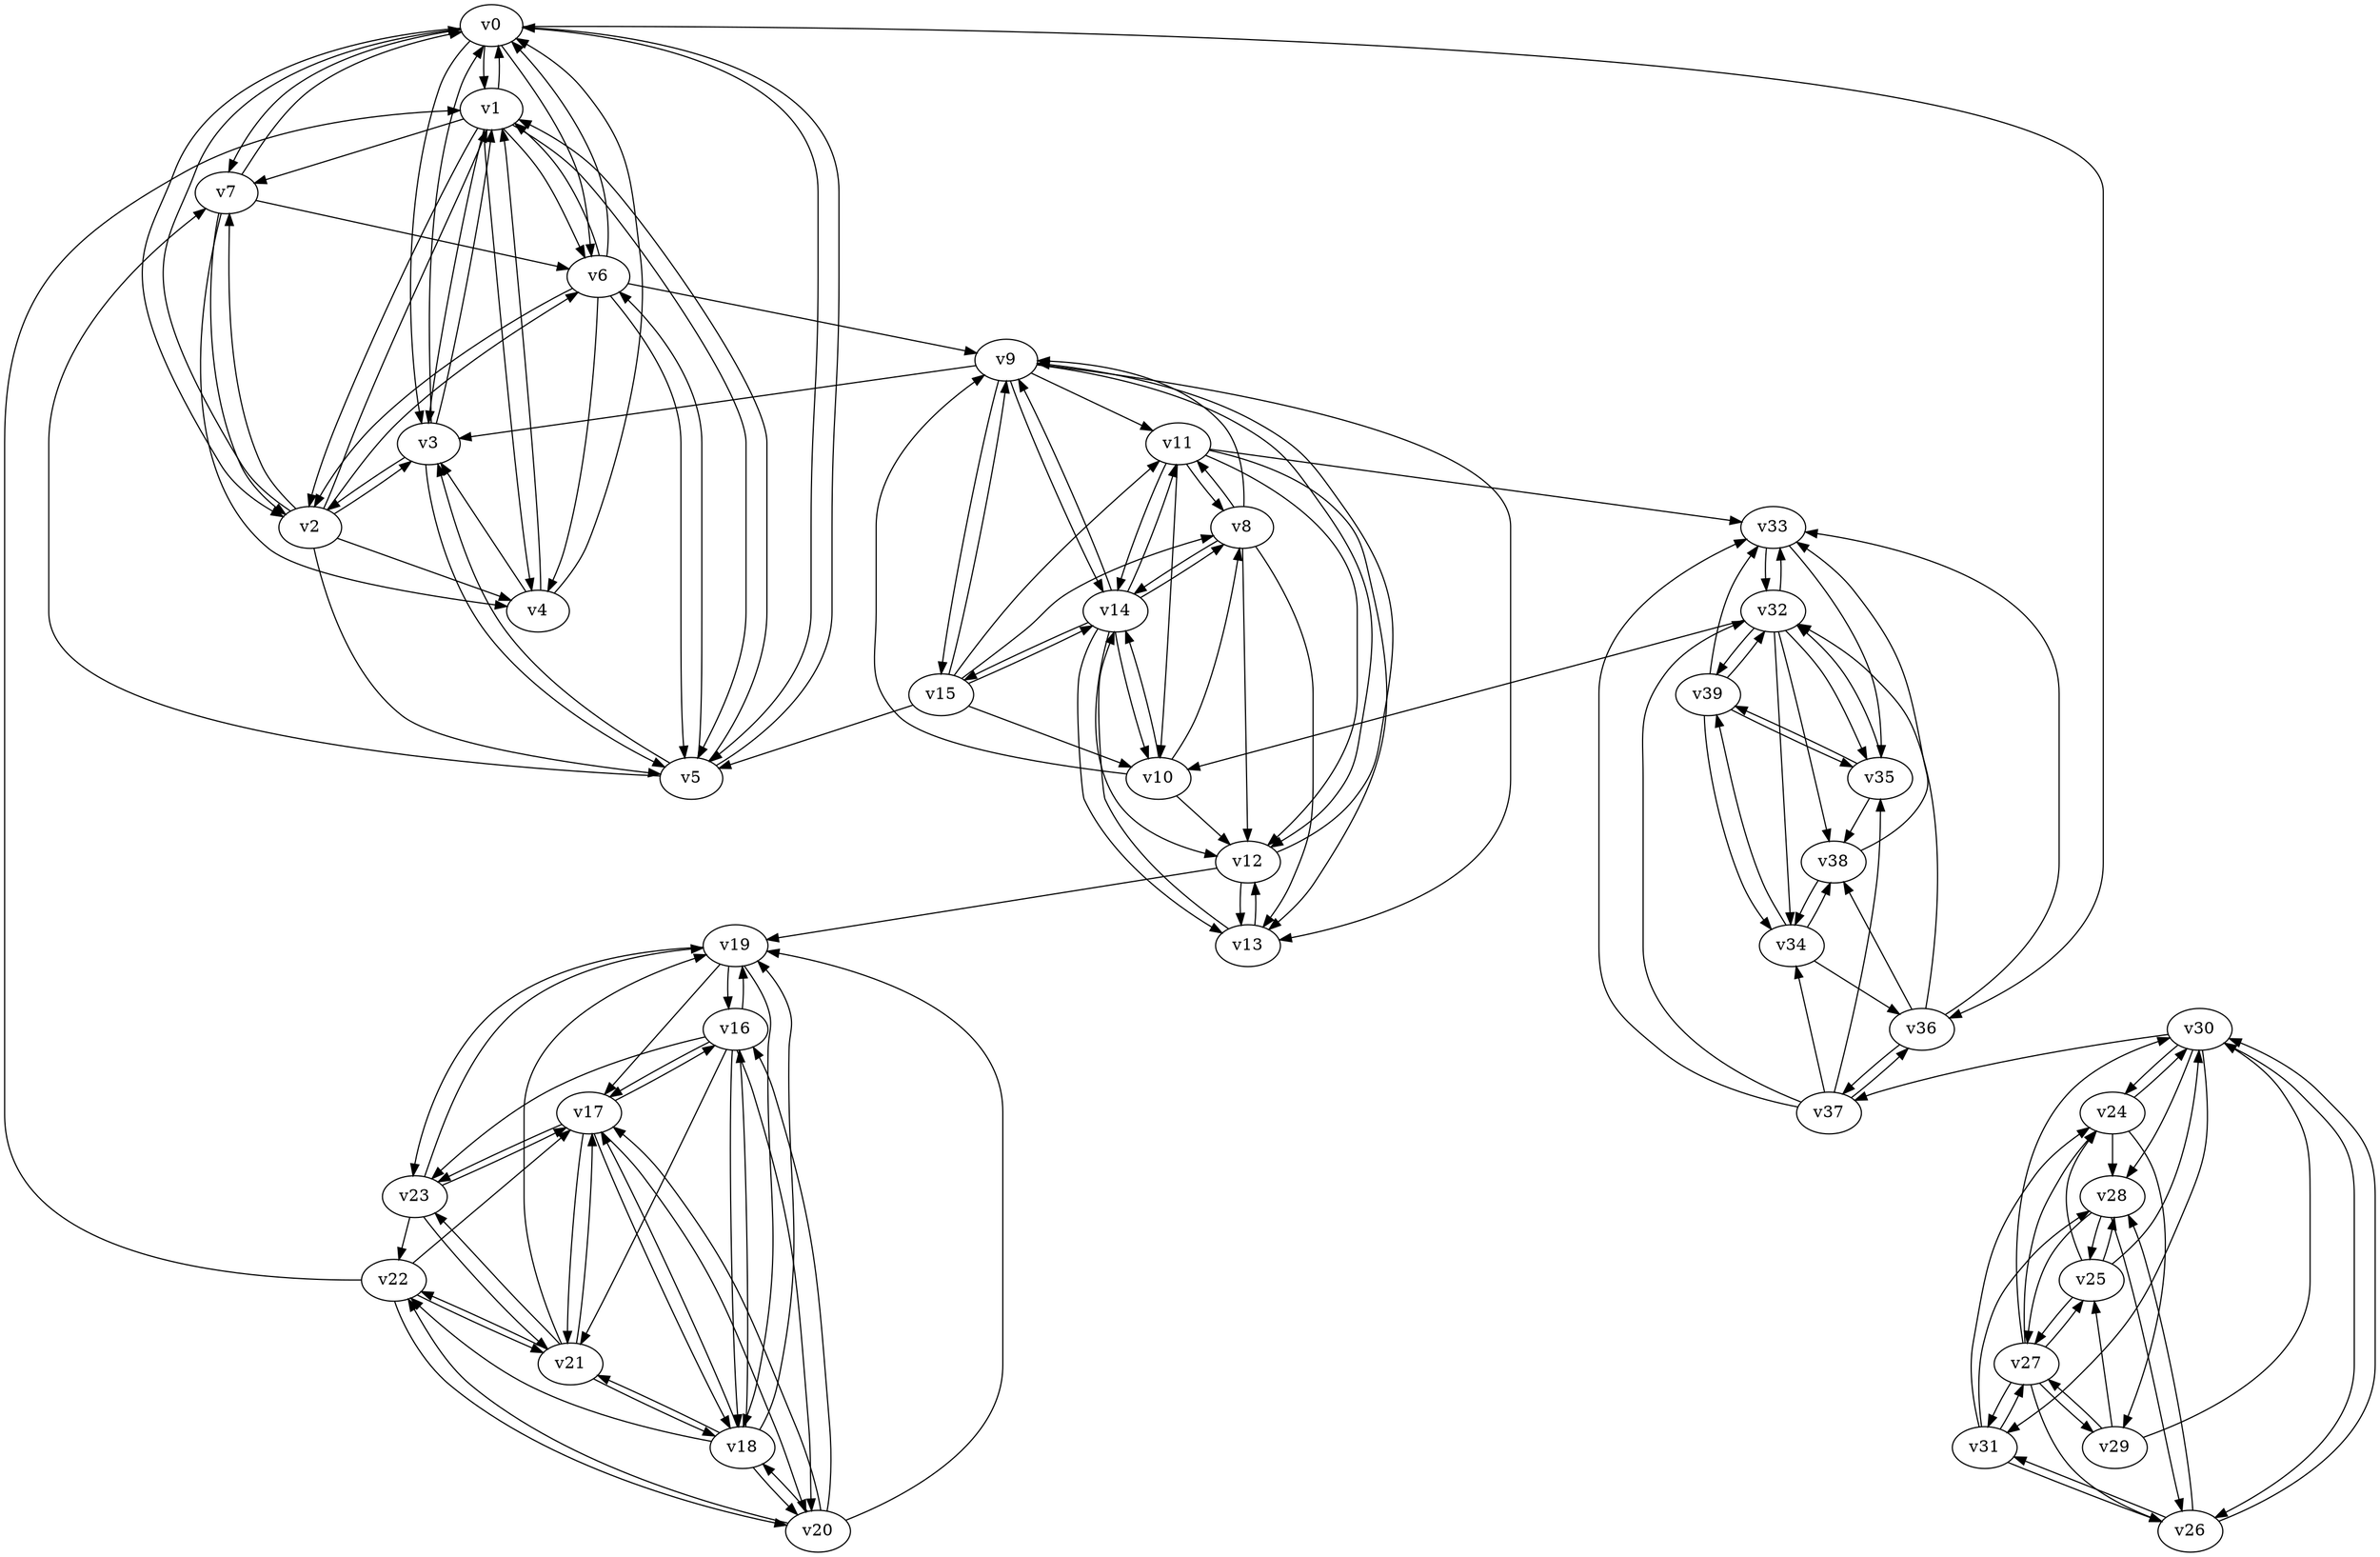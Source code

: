 digraph buchi_test047 {
    v0 [name="v0", player=0, priority=0];
    v1 [name="v1", player=0, priority=0];
    v2 [name="v2", player=1, priority=0];
    v3 [name="v3", player=1, priority=1];
    v4 [name="v4", player=0, priority=1];
    v5 [name="v5", player=0, priority=1];
    v6 [name="v6", player=1, priority=1];
    v7 [name="v7", player=1, priority=1];
    v8 [name="v8", player=1, priority=1];
    v9 [name="v9", player=1, priority=0];
    v10 [name="v10", player=1, priority=0];
    v11 [name="v11", player=0, priority=1];
    v12 [name="v12", player=1, priority=1];
    v13 [name="v13", player=0, priority=1];
    v14 [name="v14", player=0, priority=0];
    v15 [name="v15", player=0, priority=0];
    v16 [name="v16", player=0, priority=1];
    v17 [name="v17", player=1, priority=1];
    v18 [name="v18", player=0, priority=0];
    v19 [name="v19", player=0, priority=1];
    v20 [name="v20", player=1, priority=1];
    v21 [name="v21", player=0, priority=1];
    v22 [name="v22", player=1, priority=1];
    v23 [name="v23", player=1, priority=0];
    v24 [name="v24", player=0, priority=1];
    v25 [name="v25", player=1, priority=1];
    v26 [name="v26", player=0, priority=1];
    v27 [name="v27", player=1, priority=0];
    v28 [name="v28", player=0, priority=1];
    v29 [name="v29", player=1, priority=1];
    v30 [name="v30", player=0, priority=0];
    v31 [name="v31", player=0, priority=1];
    v32 [name="v32", player=0, priority=1];
    v33 [name="v33", player=1, priority=0];
    v34 [name="v34", player=0, priority=0];
    v35 [name="v35", player=1, priority=0];
    v36 [name="v36", player=0, priority=1];
    v37 [name="v37", player=0, priority=1];
    v38 [name="v38", player=1, priority=0];
    v39 [name="v39", player=0, priority=1];
    v16 -> v20;
    v4 -> v0;
    v18 -> v17;
    v26 -> v30;
    v5 -> v1;
    v22 -> v17;
    v39 -> v33;
    v14 -> v13;
    v8 -> v9;
    v0 -> v5;
    v17 -> v21;
    v19 -> v18;
    v11 -> v14;
    v37 -> v33;
    v15 -> v5;
    v6 -> v2;
    v15 -> v14;
    v32 -> v39;
    v18 -> v19;
    v5 -> v3;
    v20 -> v22;
    v39 -> v35;
    v14 -> v15;
    v8 -> v11;
    v0 -> v7;
    v2 -> v4;
    v17 -> v23;
    v37 -> v35;
    v6 -> v4;
    v24 -> v28;
    v25 -> v27;
    v18 -> v21;
    v14 -> v8;
    v29 -> v27;
    v22 -> v21;
    v31 -> v24;
    v9 -> v3;
    v17 -> v16;
    v9 -> v12;
    v13 -> v12;
    v15 -> v9;
    v27 -> v29;
    v16 -> v17;
    v24 -> v30;
    v3 -> v1;
    v20 -> v17;
    v12 -> v13;
    v14 -> v10;
    v5 -> v7;
    v31 -> v26;
    v23 -> v22;
    v0 -> v2;
    v9 -> v14;
    v1 -> v3;
    v13 -> v14;
    v15 -> v11;
    v27 -> v31;
    v16 -> v19;
    v18 -> v16;
    v33 -> v35;
    v35 -> v32;
    v5 -> v0;
    v20 -> v19;
    v21 -> v18;
    v38 -> v34;
    v14 -> v12;
    v31 -> v28;
    v39 -> v32;
    v10 -> v8;
    v1 -> v5;
    v27 -> v24;
    v6 -> v1;
    v34 -> v39;
    v7 -> v0;
    v25 -> v24;
    v16 -> v21;
    v3 -> v5;
    v39 -> v34;
    v23 -> v17;
    v8 -> v13;
    v1 -> v7;
    v27 -> v26;
    v2 -> v6;
    v28 -> v25;
    v7 -> v2;
    v36 -> v38;
    v30 -> v31;
    v16 -> v23;
    v0 -> v36;
    v32 -> v34;
    v22 -> v20;
    v21 -> v22;
    v23 -> v19;
    v35 -> v39;
    v12 -> v19;
    v1 -> v0;
    v17 -> v18;
    v10 -> v12;
    v28 -> v27;
    v30 -> v24;
    v7 -> v4;
    v25 -> v28;
    v3 -> v0;
    v20 -> v16;
    v14 -> v9;
    v5 -> v6;
    v23 -> v21;
    v1 -> v2;
    v2 -> v1;
    v17 -> v20;
    v10 -> v14;
    v19 -> v17;
    v11 -> v13;
    v27 -> v30;
    v30 -> v26;
    v34 -> v36;
    v36 -> v33;
    v37 -> v32;
    v3 -> v2;
    v20 -> v18;
    v4 -> v1;
    v21 -> v17;
    v26 -> v31;
    v14 -> v11;
    v29 -> v30;
    v32 -> v38;
    v38 -> v33;
    v1 -> v4;
    v0 -> v6;
    v2 -> v3;
    v34 -> v38;
    v37 -> v34;
    v30 -> v28;
    v30 -> v37;
    v11 -> v33;
    v4 -> v3;
    v18 -> v20;
    v21 -> v19;
    v8 -> v12;
    v10 -> v9;
    v1 -> v6;
    v9 -> v11;
    v2 -> v5;
    v11 -> v8;
    v27 -> v25;
    v36 -> v37;
    v37 -> v36;
    v15 -> v8;
    v6 -> v5;
    v22 -> v1;
    v32 -> v33;
    v33 -> v32;
    v24 -> v29;
    v12 -> v9;
    v29 -> v25;
    v18 -> v22;
    v35 -> v38;
    v0 -> v1;
    v8 -> v14;
    v9 -> v13;
    v11 -> v10;
    v2 -> v7;
    v19 -> v23;
    v28 -> v26;
    v15 -> v10;
    v7 -> v6;
    v32 -> v35;
    v16 -> v18;
    v26 -> v28;
    v25 -> v30;
    v21 -> v23;
    v31 -> v27;
    v0 -> v3;
    v2 -> v0;
    v19 -> v16;
    v36 -> v32;
    v9 -> v15;
    v11 -> v12;
    v32 -> v10;
    v6 -> v0;
    v6 -> v9;
}

